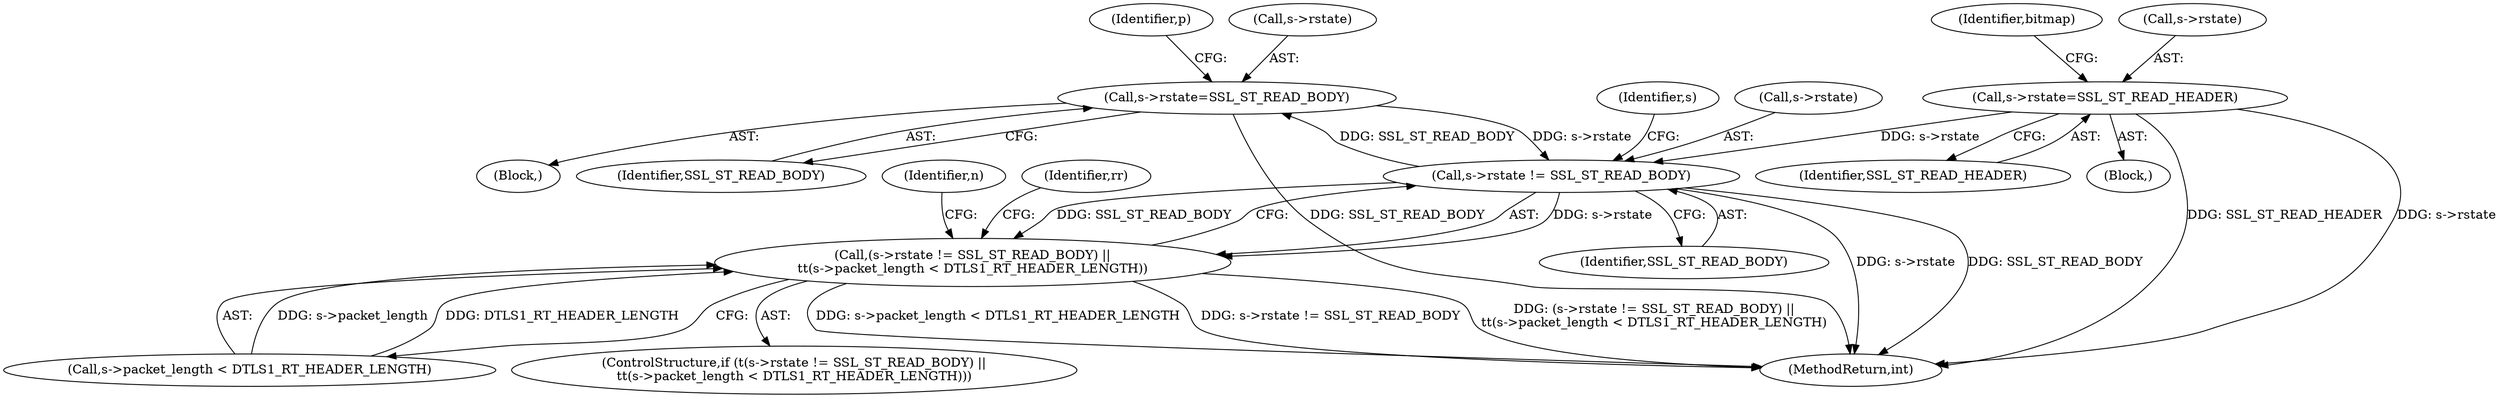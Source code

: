 digraph "0_openssl_248385c606620b29ecc96ca9d3603463f879652b@pointer" {
"1000206" [label="(Call,s->rstate=SSL_ST_READ_BODY)"];
"1000163" [label="(Call,s->rstate != SSL_ST_READ_BODY)"];
"1000206" [label="(Call,s->rstate=SSL_ST_READ_BODY)"];
"1000381" [label="(Call,s->rstate=SSL_ST_READ_HEADER)"];
"1000162" [label="(Call,(s->rstate != SSL_ST_READ_BODY) ||\n\t\t(s->packet_length < DTLS1_RT_HEADER_LENGTH))"];
"1000173" [label="(Block,)"];
"1000206" [label="(Call,s->rstate=SSL_ST_READ_BODY)"];
"1000524" [label="(MethodReturn,int)"];
"1000387" [label="(Identifier,bitmap)"];
"1000385" [label="(Identifier,SSL_ST_READ_HEADER)"];
"1000212" [label="(Identifier,p)"];
"1000345" [label="(Identifier,rr)"];
"1000162" [label="(Call,(s->rstate != SSL_ST_READ_BODY) ||\n\t\t(s->packet_length < DTLS1_RT_HEADER_LENGTH))"];
"1000164" [label="(Call,s->rstate)"];
"1000170" [label="(Identifier,s)"];
"1000175" [label="(Identifier,n)"];
"1000132" [label="(Block,)"];
"1000382" [label="(Call,s->rstate)"];
"1000161" [label="(ControlStructure,if (\t(s->rstate != SSL_ST_READ_BODY) ||\n\t\t(s->packet_length < DTLS1_RT_HEADER_LENGTH)))"];
"1000167" [label="(Identifier,SSL_ST_READ_BODY)"];
"1000168" [label="(Call,s->packet_length < DTLS1_RT_HEADER_LENGTH)"];
"1000207" [label="(Call,s->rstate)"];
"1000163" [label="(Call,s->rstate != SSL_ST_READ_BODY)"];
"1000210" [label="(Identifier,SSL_ST_READ_BODY)"];
"1000381" [label="(Call,s->rstate=SSL_ST_READ_HEADER)"];
"1000206" -> "1000173"  [label="AST: "];
"1000206" -> "1000210"  [label="CFG: "];
"1000207" -> "1000206"  [label="AST: "];
"1000210" -> "1000206"  [label="AST: "];
"1000212" -> "1000206"  [label="CFG: "];
"1000206" -> "1000524"  [label="DDG: SSL_ST_READ_BODY"];
"1000206" -> "1000163"  [label="DDG: s->rstate"];
"1000163" -> "1000206"  [label="DDG: SSL_ST_READ_BODY"];
"1000163" -> "1000162"  [label="AST: "];
"1000163" -> "1000167"  [label="CFG: "];
"1000164" -> "1000163"  [label="AST: "];
"1000167" -> "1000163"  [label="AST: "];
"1000170" -> "1000163"  [label="CFG: "];
"1000162" -> "1000163"  [label="CFG: "];
"1000163" -> "1000524"  [label="DDG: s->rstate"];
"1000163" -> "1000524"  [label="DDG: SSL_ST_READ_BODY"];
"1000163" -> "1000162"  [label="DDG: s->rstate"];
"1000163" -> "1000162"  [label="DDG: SSL_ST_READ_BODY"];
"1000381" -> "1000163"  [label="DDG: s->rstate"];
"1000381" -> "1000132"  [label="AST: "];
"1000381" -> "1000385"  [label="CFG: "];
"1000382" -> "1000381"  [label="AST: "];
"1000385" -> "1000381"  [label="AST: "];
"1000387" -> "1000381"  [label="CFG: "];
"1000381" -> "1000524"  [label="DDG: s->rstate"];
"1000381" -> "1000524"  [label="DDG: SSL_ST_READ_HEADER"];
"1000162" -> "1000161"  [label="AST: "];
"1000162" -> "1000168"  [label="CFG: "];
"1000168" -> "1000162"  [label="AST: "];
"1000175" -> "1000162"  [label="CFG: "];
"1000345" -> "1000162"  [label="CFG: "];
"1000162" -> "1000524"  [label="DDG: s->packet_length < DTLS1_RT_HEADER_LENGTH"];
"1000162" -> "1000524"  [label="DDG: s->rstate != SSL_ST_READ_BODY"];
"1000162" -> "1000524"  [label="DDG: (s->rstate != SSL_ST_READ_BODY) ||\n\t\t(s->packet_length < DTLS1_RT_HEADER_LENGTH)"];
"1000168" -> "1000162"  [label="DDG: s->packet_length"];
"1000168" -> "1000162"  [label="DDG: DTLS1_RT_HEADER_LENGTH"];
}
